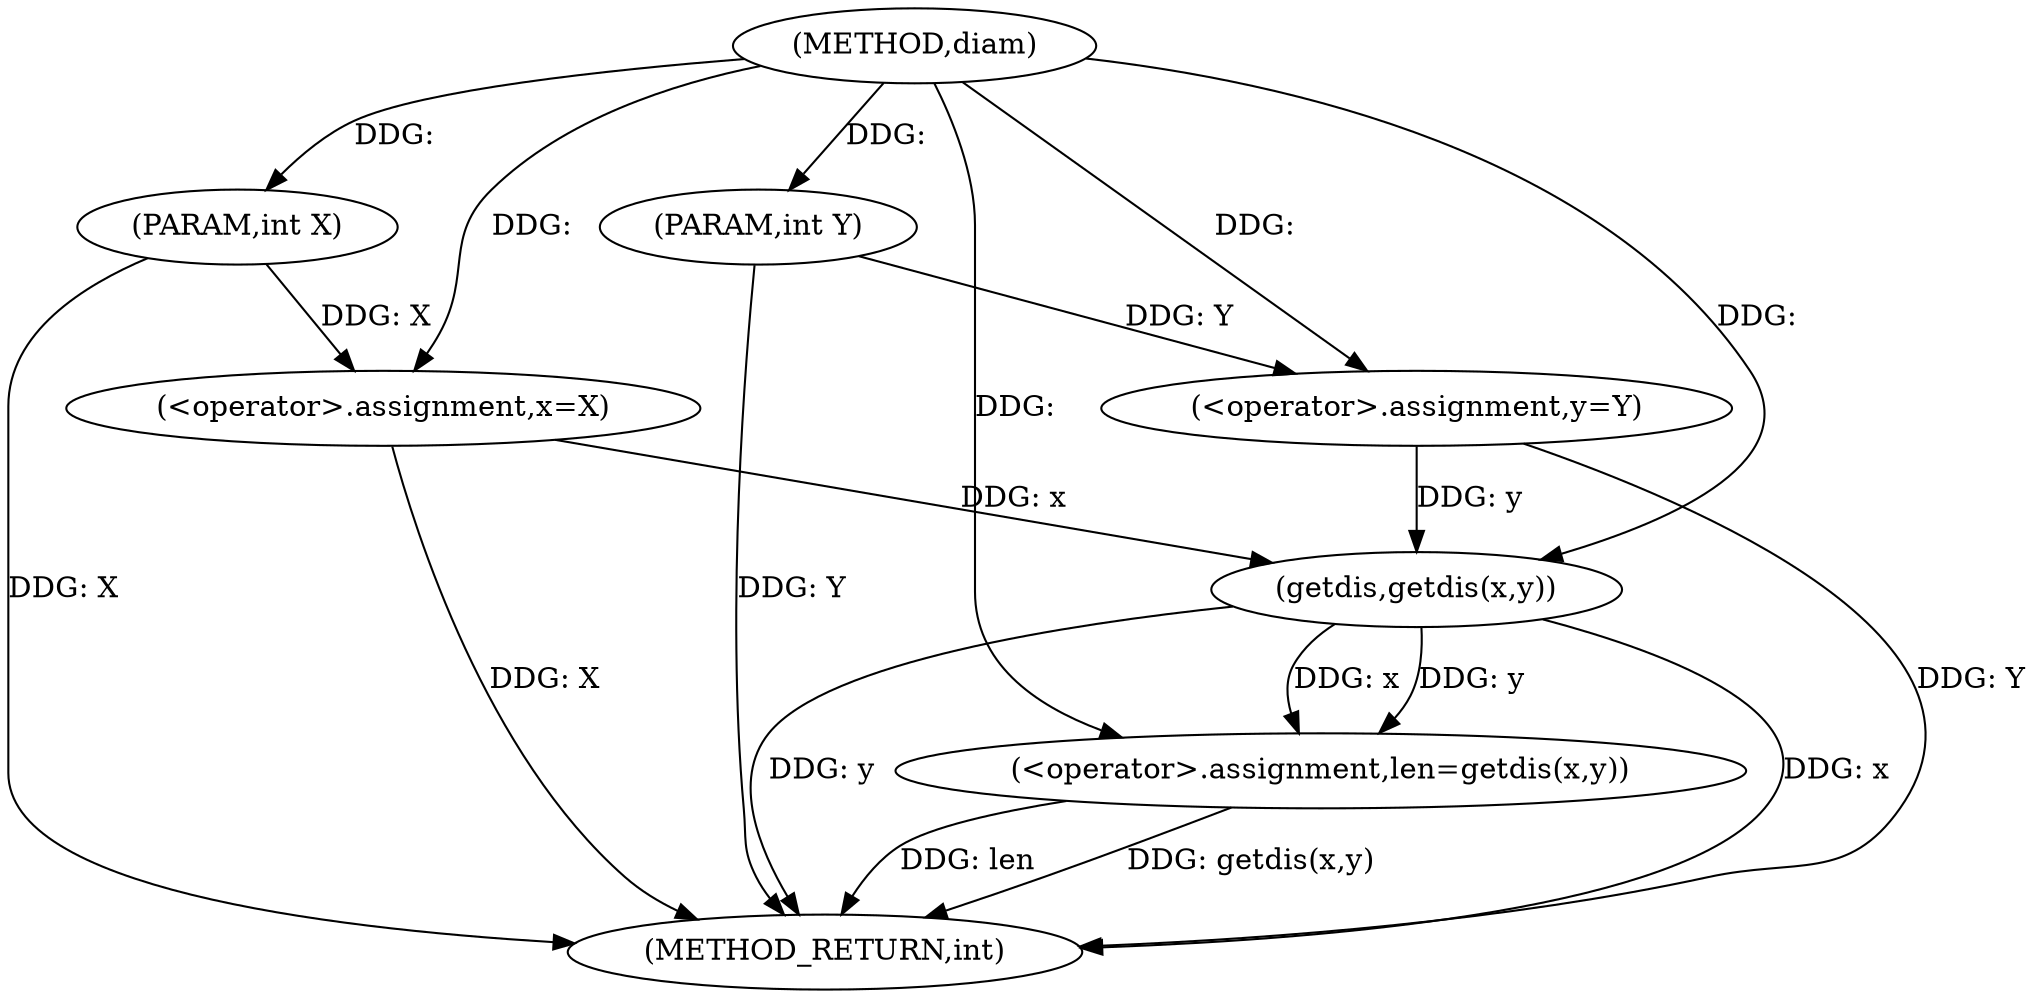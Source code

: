 digraph "diam" {  
"1000399" [label = "(METHOD,diam)" ]
"1000416" [label = "(METHOD_RETURN,int)" ]
"1000400" [label = "(PARAM,int X)" ]
"1000401" [label = "(PARAM,int Y)" ]
"1000404" [label = "(<operator>.assignment,x=X)" ]
"1000408" [label = "(<operator>.assignment,y=Y)" ]
"1000411" [label = "(<operator>.assignment,len=getdis(x,y))" ]
"1000413" [label = "(getdis,getdis(x,y))" ]
  "1000400" -> "1000416"  [ label = "DDG: X"] 
  "1000401" -> "1000416"  [ label = "DDG: Y"] 
  "1000404" -> "1000416"  [ label = "DDG: X"] 
  "1000408" -> "1000416"  [ label = "DDG: Y"] 
  "1000413" -> "1000416"  [ label = "DDG: x"] 
  "1000413" -> "1000416"  [ label = "DDG: y"] 
  "1000411" -> "1000416"  [ label = "DDG: getdis(x,y)"] 
  "1000411" -> "1000416"  [ label = "DDG: len"] 
  "1000399" -> "1000400"  [ label = "DDG: "] 
  "1000399" -> "1000401"  [ label = "DDG: "] 
  "1000400" -> "1000404"  [ label = "DDG: X"] 
  "1000399" -> "1000404"  [ label = "DDG: "] 
  "1000401" -> "1000408"  [ label = "DDG: Y"] 
  "1000399" -> "1000408"  [ label = "DDG: "] 
  "1000413" -> "1000411"  [ label = "DDG: y"] 
  "1000413" -> "1000411"  [ label = "DDG: x"] 
  "1000399" -> "1000411"  [ label = "DDG: "] 
  "1000404" -> "1000413"  [ label = "DDG: x"] 
  "1000399" -> "1000413"  [ label = "DDG: "] 
  "1000408" -> "1000413"  [ label = "DDG: y"] 
}
